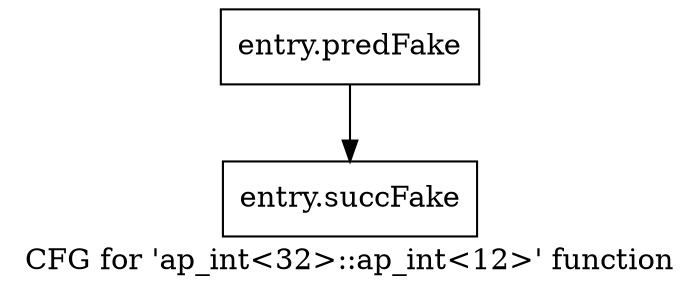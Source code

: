 digraph "CFG for 'ap_int\<32\>::ap_int\<12\>' function" {
	label="CFG for 'ap_int\<32\>::ap_int\<12\>' function";

	Node0x5989340 [shape=record,filename="",linenumber="",label="{entry.predFake}"];
	Node0x5989340 -> Node0x5ad0c00[ callList="" memoryops="" filename="/home/omerfaruk/tools/Xilinx/Vitis_HLS/2023.2/include/ap_int.h" execusionnum="3"];
	Node0x5ad0c00 [shape=record,filename="/home/omerfaruk/tools/Xilinx/Vitis_HLS/2023.2/include/ap_int.h",linenumber="30",label="{entry.succFake}"];
}
